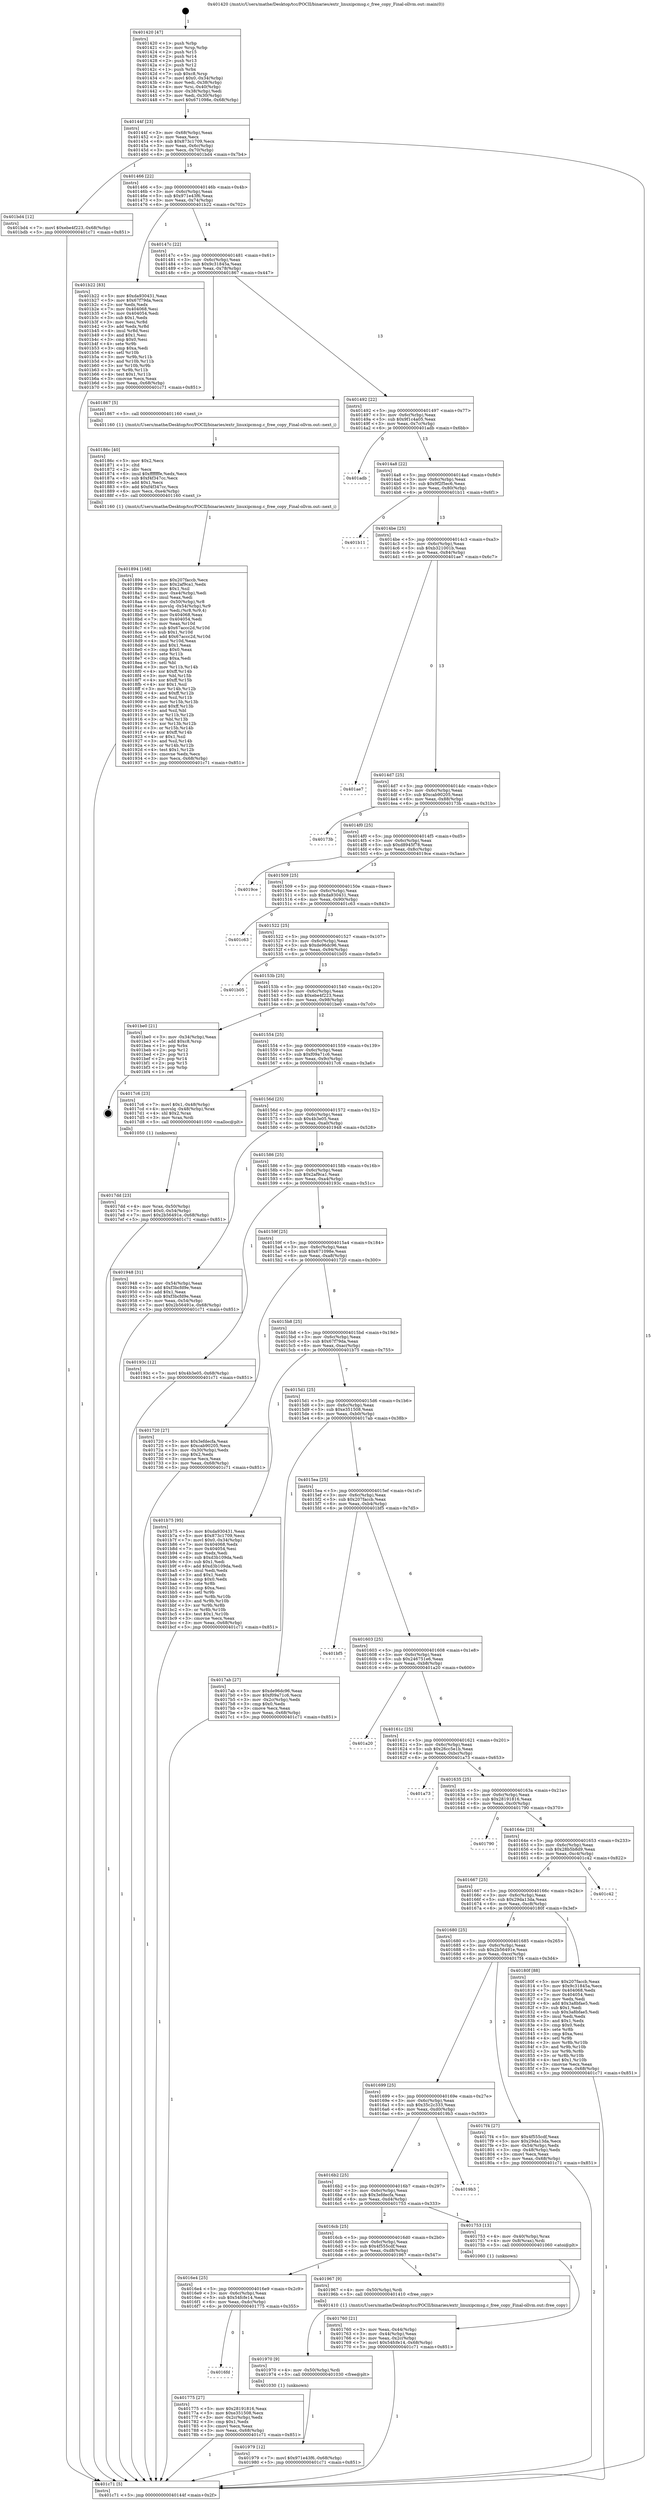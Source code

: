 digraph "0x401420" {
  label = "0x401420 (/mnt/c/Users/mathe/Desktop/tcc/POCII/binaries/extr_linuxipcmsg.c_free_copy_Final-ollvm.out::main(0))"
  labelloc = "t"
  node[shape=record]

  Entry [label="",width=0.3,height=0.3,shape=circle,fillcolor=black,style=filled]
  "0x40144f" [label="{
     0x40144f [23]\l
     | [instrs]\l
     &nbsp;&nbsp;0x40144f \<+3\>: mov -0x68(%rbp),%eax\l
     &nbsp;&nbsp;0x401452 \<+2\>: mov %eax,%ecx\l
     &nbsp;&nbsp;0x401454 \<+6\>: sub $0x873c1709,%ecx\l
     &nbsp;&nbsp;0x40145a \<+3\>: mov %eax,-0x6c(%rbp)\l
     &nbsp;&nbsp;0x40145d \<+3\>: mov %ecx,-0x70(%rbp)\l
     &nbsp;&nbsp;0x401460 \<+6\>: je 0000000000401bd4 \<main+0x7b4\>\l
  }"]
  "0x401bd4" [label="{
     0x401bd4 [12]\l
     | [instrs]\l
     &nbsp;&nbsp;0x401bd4 \<+7\>: movl $0xebe4f223,-0x68(%rbp)\l
     &nbsp;&nbsp;0x401bdb \<+5\>: jmp 0000000000401c71 \<main+0x851\>\l
  }"]
  "0x401466" [label="{
     0x401466 [22]\l
     | [instrs]\l
     &nbsp;&nbsp;0x401466 \<+5\>: jmp 000000000040146b \<main+0x4b\>\l
     &nbsp;&nbsp;0x40146b \<+3\>: mov -0x6c(%rbp),%eax\l
     &nbsp;&nbsp;0x40146e \<+5\>: sub $0x971e43f6,%eax\l
     &nbsp;&nbsp;0x401473 \<+3\>: mov %eax,-0x74(%rbp)\l
     &nbsp;&nbsp;0x401476 \<+6\>: je 0000000000401b22 \<main+0x702\>\l
  }"]
  Exit [label="",width=0.3,height=0.3,shape=circle,fillcolor=black,style=filled,peripheries=2]
  "0x401b22" [label="{
     0x401b22 [83]\l
     | [instrs]\l
     &nbsp;&nbsp;0x401b22 \<+5\>: mov $0xda930431,%eax\l
     &nbsp;&nbsp;0x401b27 \<+5\>: mov $0x67f79da,%ecx\l
     &nbsp;&nbsp;0x401b2c \<+2\>: xor %edx,%edx\l
     &nbsp;&nbsp;0x401b2e \<+7\>: mov 0x404068,%esi\l
     &nbsp;&nbsp;0x401b35 \<+7\>: mov 0x404054,%edi\l
     &nbsp;&nbsp;0x401b3c \<+3\>: sub $0x1,%edx\l
     &nbsp;&nbsp;0x401b3f \<+3\>: mov %esi,%r8d\l
     &nbsp;&nbsp;0x401b42 \<+3\>: add %edx,%r8d\l
     &nbsp;&nbsp;0x401b45 \<+4\>: imul %r8d,%esi\l
     &nbsp;&nbsp;0x401b49 \<+3\>: and $0x1,%esi\l
     &nbsp;&nbsp;0x401b4c \<+3\>: cmp $0x0,%esi\l
     &nbsp;&nbsp;0x401b4f \<+4\>: sete %r9b\l
     &nbsp;&nbsp;0x401b53 \<+3\>: cmp $0xa,%edi\l
     &nbsp;&nbsp;0x401b56 \<+4\>: setl %r10b\l
     &nbsp;&nbsp;0x401b5a \<+3\>: mov %r9b,%r11b\l
     &nbsp;&nbsp;0x401b5d \<+3\>: and %r10b,%r11b\l
     &nbsp;&nbsp;0x401b60 \<+3\>: xor %r10b,%r9b\l
     &nbsp;&nbsp;0x401b63 \<+3\>: or %r9b,%r11b\l
     &nbsp;&nbsp;0x401b66 \<+4\>: test $0x1,%r11b\l
     &nbsp;&nbsp;0x401b6a \<+3\>: cmovne %ecx,%eax\l
     &nbsp;&nbsp;0x401b6d \<+3\>: mov %eax,-0x68(%rbp)\l
     &nbsp;&nbsp;0x401b70 \<+5\>: jmp 0000000000401c71 \<main+0x851\>\l
  }"]
  "0x40147c" [label="{
     0x40147c [22]\l
     | [instrs]\l
     &nbsp;&nbsp;0x40147c \<+5\>: jmp 0000000000401481 \<main+0x61\>\l
     &nbsp;&nbsp;0x401481 \<+3\>: mov -0x6c(%rbp),%eax\l
     &nbsp;&nbsp;0x401484 \<+5\>: sub $0x9c31845a,%eax\l
     &nbsp;&nbsp;0x401489 \<+3\>: mov %eax,-0x78(%rbp)\l
     &nbsp;&nbsp;0x40148c \<+6\>: je 0000000000401867 \<main+0x447\>\l
  }"]
  "0x401979" [label="{
     0x401979 [12]\l
     | [instrs]\l
     &nbsp;&nbsp;0x401979 \<+7\>: movl $0x971e43f6,-0x68(%rbp)\l
     &nbsp;&nbsp;0x401980 \<+5\>: jmp 0000000000401c71 \<main+0x851\>\l
  }"]
  "0x401867" [label="{
     0x401867 [5]\l
     | [instrs]\l
     &nbsp;&nbsp;0x401867 \<+5\>: call 0000000000401160 \<next_i\>\l
     | [calls]\l
     &nbsp;&nbsp;0x401160 \{1\} (/mnt/c/Users/mathe/Desktop/tcc/POCII/binaries/extr_linuxipcmsg.c_free_copy_Final-ollvm.out::next_i)\l
  }"]
  "0x401492" [label="{
     0x401492 [22]\l
     | [instrs]\l
     &nbsp;&nbsp;0x401492 \<+5\>: jmp 0000000000401497 \<main+0x77\>\l
     &nbsp;&nbsp;0x401497 \<+3\>: mov -0x6c(%rbp),%eax\l
     &nbsp;&nbsp;0x40149a \<+5\>: sub $0x9f1c4a05,%eax\l
     &nbsp;&nbsp;0x40149f \<+3\>: mov %eax,-0x7c(%rbp)\l
     &nbsp;&nbsp;0x4014a2 \<+6\>: je 0000000000401adb \<main+0x6bb\>\l
  }"]
  "0x401970" [label="{
     0x401970 [9]\l
     | [instrs]\l
     &nbsp;&nbsp;0x401970 \<+4\>: mov -0x50(%rbp),%rdi\l
     &nbsp;&nbsp;0x401974 \<+5\>: call 0000000000401030 \<free@plt\>\l
     | [calls]\l
     &nbsp;&nbsp;0x401030 \{1\} (unknown)\l
  }"]
  "0x401adb" [label="{
     0x401adb\l
  }", style=dashed]
  "0x4014a8" [label="{
     0x4014a8 [22]\l
     | [instrs]\l
     &nbsp;&nbsp;0x4014a8 \<+5\>: jmp 00000000004014ad \<main+0x8d\>\l
     &nbsp;&nbsp;0x4014ad \<+3\>: mov -0x6c(%rbp),%eax\l
     &nbsp;&nbsp;0x4014b0 \<+5\>: sub $0x9f2f5ec6,%eax\l
     &nbsp;&nbsp;0x4014b5 \<+3\>: mov %eax,-0x80(%rbp)\l
     &nbsp;&nbsp;0x4014b8 \<+6\>: je 0000000000401b11 \<main+0x6f1\>\l
  }"]
  "0x401894" [label="{
     0x401894 [168]\l
     | [instrs]\l
     &nbsp;&nbsp;0x401894 \<+5\>: mov $0x207faccb,%ecx\l
     &nbsp;&nbsp;0x401899 \<+5\>: mov $0x2af9ca1,%edx\l
     &nbsp;&nbsp;0x40189e \<+3\>: mov $0x1,%sil\l
     &nbsp;&nbsp;0x4018a1 \<+6\>: mov -0xe4(%rbp),%edi\l
     &nbsp;&nbsp;0x4018a7 \<+3\>: imul %eax,%edi\l
     &nbsp;&nbsp;0x4018aa \<+4\>: mov -0x50(%rbp),%r8\l
     &nbsp;&nbsp;0x4018ae \<+4\>: movslq -0x54(%rbp),%r9\l
     &nbsp;&nbsp;0x4018b2 \<+4\>: mov %edi,(%r8,%r9,4)\l
     &nbsp;&nbsp;0x4018b6 \<+7\>: mov 0x404068,%eax\l
     &nbsp;&nbsp;0x4018bd \<+7\>: mov 0x404054,%edi\l
     &nbsp;&nbsp;0x4018c4 \<+3\>: mov %eax,%r10d\l
     &nbsp;&nbsp;0x4018c7 \<+7\>: sub $0x67accc2d,%r10d\l
     &nbsp;&nbsp;0x4018ce \<+4\>: sub $0x1,%r10d\l
     &nbsp;&nbsp;0x4018d2 \<+7\>: add $0x67accc2d,%r10d\l
     &nbsp;&nbsp;0x4018d9 \<+4\>: imul %r10d,%eax\l
     &nbsp;&nbsp;0x4018dd \<+3\>: and $0x1,%eax\l
     &nbsp;&nbsp;0x4018e0 \<+3\>: cmp $0x0,%eax\l
     &nbsp;&nbsp;0x4018e3 \<+4\>: sete %r11b\l
     &nbsp;&nbsp;0x4018e7 \<+3\>: cmp $0xa,%edi\l
     &nbsp;&nbsp;0x4018ea \<+3\>: setl %bl\l
     &nbsp;&nbsp;0x4018ed \<+3\>: mov %r11b,%r14b\l
     &nbsp;&nbsp;0x4018f0 \<+4\>: xor $0xff,%r14b\l
     &nbsp;&nbsp;0x4018f4 \<+3\>: mov %bl,%r15b\l
     &nbsp;&nbsp;0x4018f7 \<+4\>: xor $0xff,%r15b\l
     &nbsp;&nbsp;0x4018fb \<+4\>: xor $0x1,%sil\l
     &nbsp;&nbsp;0x4018ff \<+3\>: mov %r14b,%r12b\l
     &nbsp;&nbsp;0x401902 \<+4\>: and $0xff,%r12b\l
     &nbsp;&nbsp;0x401906 \<+3\>: and %sil,%r11b\l
     &nbsp;&nbsp;0x401909 \<+3\>: mov %r15b,%r13b\l
     &nbsp;&nbsp;0x40190c \<+4\>: and $0xff,%r13b\l
     &nbsp;&nbsp;0x401910 \<+3\>: and %sil,%bl\l
     &nbsp;&nbsp;0x401913 \<+3\>: or %r11b,%r12b\l
     &nbsp;&nbsp;0x401916 \<+3\>: or %bl,%r13b\l
     &nbsp;&nbsp;0x401919 \<+3\>: xor %r13b,%r12b\l
     &nbsp;&nbsp;0x40191c \<+3\>: or %r15b,%r14b\l
     &nbsp;&nbsp;0x40191f \<+4\>: xor $0xff,%r14b\l
     &nbsp;&nbsp;0x401923 \<+4\>: or $0x1,%sil\l
     &nbsp;&nbsp;0x401927 \<+3\>: and %sil,%r14b\l
     &nbsp;&nbsp;0x40192a \<+3\>: or %r14b,%r12b\l
     &nbsp;&nbsp;0x40192d \<+4\>: test $0x1,%r12b\l
     &nbsp;&nbsp;0x401931 \<+3\>: cmovne %edx,%ecx\l
     &nbsp;&nbsp;0x401934 \<+3\>: mov %ecx,-0x68(%rbp)\l
     &nbsp;&nbsp;0x401937 \<+5\>: jmp 0000000000401c71 \<main+0x851\>\l
  }"]
  "0x401b11" [label="{
     0x401b11\l
  }", style=dashed]
  "0x4014be" [label="{
     0x4014be [25]\l
     | [instrs]\l
     &nbsp;&nbsp;0x4014be \<+5\>: jmp 00000000004014c3 \<main+0xa3\>\l
     &nbsp;&nbsp;0x4014c3 \<+3\>: mov -0x6c(%rbp),%eax\l
     &nbsp;&nbsp;0x4014c6 \<+5\>: sub $0xb321001b,%eax\l
     &nbsp;&nbsp;0x4014cb \<+6\>: mov %eax,-0x84(%rbp)\l
     &nbsp;&nbsp;0x4014d1 \<+6\>: je 0000000000401ae7 \<main+0x6c7\>\l
  }"]
  "0x40186c" [label="{
     0x40186c [40]\l
     | [instrs]\l
     &nbsp;&nbsp;0x40186c \<+5\>: mov $0x2,%ecx\l
     &nbsp;&nbsp;0x401871 \<+1\>: cltd\l
     &nbsp;&nbsp;0x401872 \<+2\>: idiv %ecx\l
     &nbsp;&nbsp;0x401874 \<+6\>: imul $0xfffffffe,%edx,%ecx\l
     &nbsp;&nbsp;0x40187a \<+6\>: sub $0xf4f347cc,%ecx\l
     &nbsp;&nbsp;0x401880 \<+3\>: add $0x1,%ecx\l
     &nbsp;&nbsp;0x401883 \<+6\>: add $0xf4f347cc,%ecx\l
     &nbsp;&nbsp;0x401889 \<+6\>: mov %ecx,-0xe4(%rbp)\l
     &nbsp;&nbsp;0x40188f \<+5\>: call 0000000000401160 \<next_i\>\l
     | [calls]\l
     &nbsp;&nbsp;0x401160 \{1\} (/mnt/c/Users/mathe/Desktop/tcc/POCII/binaries/extr_linuxipcmsg.c_free_copy_Final-ollvm.out::next_i)\l
  }"]
  "0x401ae7" [label="{
     0x401ae7\l
  }", style=dashed]
  "0x4014d7" [label="{
     0x4014d7 [25]\l
     | [instrs]\l
     &nbsp;&nbsp;0x4014d7 \<+5\>: jmp 00000000004014dc \<main+0xbc\>\l
     &nbsp;&nbsp;0x4014dc \<+3\>: mov -0x6c(%rbp),%eax\l
     &nbsp;&nbsp;0x4014df \<+5\>: sub $0xcab90205,%eax\l
     &nbsp;&nbsp;0x4014e4 \<+6\>: mov %eax,-0x88(%rbp)\l
     &nbsp;&nbsp;0x4014ea \<+6\>: je 000000000040173b \<main+0x31b\>\l
  }"]
  "0x4017dd" [label="{
     0x4017dd [23]\l
     | [instrs]\l
     &nbsp;&nbsp;0x4017dd \<+4\>: mov %rax,-0x50(%rbp)\l
     &nbsp;&nbsp;0x4017e1 \<+7\>: movl $0x0,-0x54(%rbp)\l
     &nbsp;&nbsp;0x4017e8 \<+7\>: movl $0x2b56491e,-0x68(%rbp)\l
     &nbsp;&nbsp;0x4017ef \<+5\>: jmp 0000000000401c71 \<main+0x851\>\l
  }"]
  "0x40173b" [label="{
     0x40173b\l
  }", style=dashed]
  "0x4014f0" [label="{
     0x4014f0 [25]\l
     | [instrs]\l
     &nbsp;&nbsp;0x4014f0 \<+5\>: jmp 00000000004014f5 \<main+0xd5\>\l
     &nbsp;&nbsp;0x4014f5 \<+3\>: mov -0x6c(%rbp),%eax\l
     &nbsp;&nbsp;0x4014f8 \<+5\>: sub $0xd8945f78,%eax\l
     &nbsp;&nbsp;0x4014fd \<+6\>: mov %eax,-0x8c(%rbp)\l
     &nbsp;&nbsp;0x401503 \<+6\>: je 00000000004019ce \<main+0x5ae\>\l
  }"]
  "0x4016fd" [label="{
     0x4016fd\l
  }", style=dashed]
  "0x4019ce" [label="{
     0x4019ce\l
  }", style=dashed]
  "0x401509" [label="{
     0x401509 [25]\l
     | [instrs]\l
     &nbsp;&nbsp;0x401509 \<+5\>: jmp 000000000040150e \<main+0xee\>\l
     &nbsp;&nbsp;0x40150e \<+3\>: mov -0x6c(%rbp),%eax\l
     &nbsp;&nbsp;0x401511 \<+5\>: sub $0xda930431,%eax\l
     &nbsp;&nbsp;0x401516 \<+6\>: mov %eax,-0x90(%rbp)\l
     &nbsp;&nbsp;0x40151c \<+6\>: je 0000000000401c63 \<main+0x843\>\l
  }"]
  "0x401775" [label="{
     0x401775 [27]\l
     | [instrs]\l
     &nbsp;&nbsp;0x401775 \<+5\>: mov $0x28191816,%eax\l
     &nbsp;&nbsp;0x40177a \<+5\>: mov $0xe351508,%ecx\l
     &nbsp;&nbsp;0x40177f \<+3\>: mov -0x2c(%rbp),%edx\l
     &nbsp;&nbsp;0x401782 \<+3\>: cmp $0x1,%edx\l
     &nbsp;&nbsp;0x401785 \<+3\>: cmovl %ecx,%eax\l
     &nbsp;&nbsp;0x401788 \<+3\>: mov %eax,-0x68(%rbp)\l
     &nbsp;&nbsp;0x40178b \<+5\>: jmp 0000000000401c71 \<main+0x851\>\l
  }"]
  "0x401c63" [label="{
     0x401c63\l
  }", style=dashed]
  "0x401522" [label="{
     0x401522 [25]\l
     | [instrs]\l
     &nbsp;&nbsp;0x401522 \<+5\>: jmp 0000000000401527 \<main+0x107\>\l
     &nbsp;&nbsp;0x401527 \<+3\>: mov -0x6c(%rbp),%eax\l
     &nbsp;&nbsp;0x40152a \<+5\>: sub $0xde96dc96,%eax\l
     &nbsp;&nbsp;0x40152f \<+6\>: mov %eax,-0x94(%rbp)\l
     &nbsp;&nbsp;0x401535 \<+6\>: je 0000000000401b05 \<main+0x6e5\>\l
  }"]
  "0x4016e4" [label="{
     0x4016e4 [25]\l
     | [instrs]\l
     &nbsp;&nbsp;0x4016e4 \<+5\>: jmp 00000000004016e9 \<main+0x2c9\>\l
     &nbsp;&nbsp;0x4016e9 \<+3\>: mov -0x6c(%rbp),%eax\l
     &nbsp;&nbsp;0x4016ec \<+5\>: sub $0x54fcfe14,%eax\l
     &nbsp;&nbsp;0x4016f1 \<+6\>: mov %eax,-0xdc(%rbp)\l
     &nbsp;&nbsp;0x4016f7 \<+6\>: je 0000000000401775 \<main+0x355\>\l
  }"]
  "0x401b05" [label="{
     0x401b05\l
  }", style=dashed]
  "0x40153b" [label="{
     0x40153b [25]\l
     | [instrs]\l
     &nbsp;&nbsp;0x40153b \<+5\>: jmp 0000000000401540 \<main+0x120\>\l
     &nbsp;&nbsp;0x401540 \<+3\>: mov -0x6c(%rbp),%eax\l
     &nbsp;&nbsp;0x401543 \<+5\>: sub $0xebe4f223,%eax\l
     &nbsp;&nbsp;0x401548 \<+6\>: mov %eax,-0x98(%rbp)\l
     &nbsp;&nbsp;0x40154e \<+6\>: je 0000000000401be0 \<main+0x7c0\>\l
  }"]
  "0x401967" [label="{
     0x401967 [9]\l
     | [instrs]\l
     &nbsp;&nbsp;0x401967 \<+4\>: mov -0x50(%rbp),%rdi\l
     &nbsp;&nbsp;0x40196b \<+5\>: call 0000000000401410 \<free_copy\>\l
     | [calls]\l
     &nbsp;&nbsp;0x401410 \{1\} (/mnt/c/Users/mathe/Desktop/tcc/POCII/binaries/extr_linuxipcmsg.c_free_copy_Final-ollvm.out::free_copy)\l
  }"]
  "0x401be0" [label="{
     0x401be0 [21]\l
     | [instrs]\l
     &nbsp;&nbsp;0x401be0 \<+3\>: mov -0x34(%rbp),%eax\l
     &nbsp;&nbsp;0x401be3 \<+7\>: add $0xc8,%rsp\l
     &nbsp;&nbsp;0x401bea \<+1\>: pop %rbx\l
     &nbsp;&nbsp;0x401beb \<+2\>: pop %r12\l
     &nbsp;&nbsp;0x401bed \<+2\>: pop %r13\l
     &nbsp;&nbsp;0x401bef \<+2\>: pop %r14\l
     &nbsp;&nbsp;0x401bf1 \<+2\>: pop %r15\l
     &nbsp;&nbsp;0x401bf3 \<+1\>: pop %rbp\l
     &nbsp;&nbsp;0x401bf4 \<+1\>: ret\l
  }"]
  "0x401554" [label="{
     0x401554 [25]\l
     | [instrs]\l
     &nbsp;&nbsp;0x401554 \<+5\>: jmp 0000000000401559 \<main+0x139\>\l
     &nbsp;&nbsp;0x401559 \<+3\>: mov -0x6c(%rbp),%eax\l
     &nbsp;&nbsp;0x40155c \<+5\>: sub $0xf09a71c6,%eax\l
     &nbsp;&nbsp;0x401561 \<+6\>: mov %eax,-0x9c(%rbp)\l
     &nbsp;&nbsp;0x401567 \<+6\>: je 00000000004017c6 \<main+0x3a6\>\l
  }"]
  "0x401760" [label="{
     0x401760 [21]\l
     | [instrs]\l
     &nbsp;&nbsp;0x401760 \<+3\>: mov %eax,-0x44(%rbp)\l
     &nbsp;&nbsp;0x401763 \<+3\>: mov -0x44(%rbp),%eax\l
     &nbsp;&nbsp;0x401766 \<+3\>: mov %eax,-0x2c(%rbp)\l
     &nbsp;&nbsp;0x401769 \<+7\>: movl $0x54fcfe14,-0x68(%rbp)\l
     &nbsp;&nbsp;0x401770 \<+5\>: jmp 0000000000401c71 \<main+0x851\>\l
  }"]
  "0x4017c6" [label="{
     0x4017c6 [23]\l
     | [instrs]\l
     &nbsp;&nbsp;0x4017c6 \<+7\>: movl $0x1,-0x48(%rbp)\l
     &nbsp;&nbsp;0x4017cd \<+4\>: movslq -0x48(%rbp),%rax\l
     &nbsp;&nbsp;0x4017d1 \<+4\>: shl $0x2,%rax\l
     &nbsp;&nbsp;0x4017d5 \<+3\>: mov %rax,%rdi\l
     &nbsp;&nbsp;0x4017d8 \<+5\>: call 0000000000401050 \<malloc@plt\>\l
     | [calls]\l
     &nbsp;&nbsp;0x401050 \{1\} (unknown)\l
  }"]
  "0x40156d" [label="{
     0x40156d [25]\l
     | [instrs]\l
     &nbsp;&nbsp;0x40156d \<+5\>: jmp 0000000000401572 \<main+0x152\>\l
     &nbsp;&nbsp;0x401572 \<+3\>: mov -0x6c(%rbp),%eax\l
     &nbsp;&nbsp;0x401575 \<+5\>: sub $0x4b3e05,%eax\l
     &nbsp;&nbsp;0x40157a \<+6\>: mov %eax,-0xa0(%rbp)\l
     &nbsp;&nbsp;0x401580 \<+6\>: je 0000000000401948 \<main+0x528\>\l
  }"]
  "0x4016cb" [label="{
     0x4016cb [25]\l
     | [instrs]\l
     &nbsp;&nbsp;0x4016cb \<+5\>: jmp 00000000004016d0 \<main+0x2b0\>\l
     &nbsp;&nbsp;0x4016d0 \<+3\>: mov -0x6c(%rbp),%eax\l
     &nbsp;&nbsp;0x4016d3 \<+5\>: sub $0x4f555cdf,%eax\l
     &nbsp;&nbsp;0x4016d8 \<+6\>: mov %eax,-0xd8(%rbp)\l
     &nbsp;&nbsp;0x4016de \<+6\>: je 0000000000401967 \<main+0x547\>\l
  }"]
  "0x401948" [label="{
     0x401948 [31]\l
     | [instrs]\l
     &nbsp;&nbsp;0x401948 \<+3\>: mov -0x54(%rbp),%eax\l
     &nbsp;&nbsp;0x40194b \<+5\>: add $0xf3bcfd9e,%eax\l
     &nbsp;&nbsp;0x401950 \<+3\>: add $0x1,%eax\l
     &nbsp;&nbsp;0x401953 \<+5\>: sub $0xf3bcfd9e,%eax\l
     &nbsp;&nbsp;0x401958 \<+3\>: mov %eax,-0x54(%rbp)\l
     &nbsp;&nbsp;0x40195b \<+7\>: movl $0x2b56491e,-0x68(%rbp)\l
     &nbsp;&nbsp;0x401962 \<+5\>: jmp 0000000000401c71 \<main+0x851\>\l
  }"]
  "0x401586" [label="{
     0x401586 [25]\l
     | [instrs]\l
     &nbsp;&nbsp;0x401586 \<+5\>: jmp 000000000040158b \<main+0x16b\>\l
     &nbsp;&nbsp;0x40158b \<+3\>: mov -0x6c(%rbp),%eax\l
     &nbsp;&nbsp;0x40158e \<+5\>: sub $0x2af9ca1,%eax\l
     &nbsp;&nbsp;0x401593 \<+6\>: mov %eax,-0xa4(%rbp)\l
     &nbsp;&nbsp;0x401599 \<+6\>: je 000000000040193c \<main+0x51c\>\l
  }"]
  "0x401753" [label="{
     0x401753 [13]\l
     | [instrs]\l
     &nbsp;&nbsp;0x401753 \<+4\>: mov -0x40(%rbp),%rax\l
     &nbsp;&nbsp;0x401757 \<+4\>: mov 0x8(%rax),%rdi\l
     &nbsp;&nbsp;0x40175b \<+5\>: call 0000000000401060 \<atoi@plt\>\l
     | [calls]\l
     &nbsp;&nbsp;0x401060 \{1\} (unknown)\l
  }"]
  "0x40193c" [label="{
     0x40193c [12]\l
     | [instrs]\l
     &nbsp;&nbsp;0x40193c \<+7\>: movl $0x4b3e05,-0x68(%rbp)\l
     &nbsp;&nbsp;0x401943 \<+5\>: jmp 0000000000401c71 \<main+0x851\>\l
  }"]
  "0x40159f" [label="{
     0x40159f [25]\l
     | [instrs]\l
     &nbsp;&nbsp;0x40159f \<+5\>: jmp 00000000004015a4 \<main+0x184\>\l
     &nbsp;&nbsp;0x4015a4 \<+3\>: mov -0x6c(%rbp),%eax\l
     &nbsp;&nbsp;0x4015a7 \<+5\>: sub $0x671098e,%eax\l
     &nbsp;&nbsp;0x4015ac \<+6\>: mov %eax,-0xa8(%rbp)\l
     &nbsp;&nbsp;0x4015b2 \<+6\>: je 0000000000401720 \<main+0x300\>\l
  }"]
  "0x4016b2" [label="{
     0x4016b2 [25]\l
     | [instrs]\l
     &nbsp;&nbsp;0x4016b2 \<+5\>: jmp 00000000004016b7 \<main+0x297\>\l
     &nbsp;&nbsp;0x4016b7 \<+3\>: mov -0x6c(%rbp),%eax\l
     &nbsp;&nbsp;0x4016ba \<+5\>: sub $0x3efdecfa,%eax\l
     &nbsp;&nbsp;0x4016bf \<+6\>: mov %eax,-0xd4(%rbp)\l
     &nbsp;&nbsp;0x4016c5 \<+6\>: je 0000000000401753 \<main+0x333\>\l
  }"]
  "0x401720" [label="{
     0x401720 [27]\l
     | [instrs]\l
     &nbsp;&nbsp;0x401720 \<+5\>: mov $0x3efdecfa,%eax\l
     &nbsp;&nbsp;0x401725 \<+5\>: mov $0xcab90205,%ecx\l
     &nbsp;&nbsp;0x40172a \<+3\>: mov -0x30(%rbp),%edx\l
     &nbsp;&nbsp;0x40172d \<+3\>: cmp $0x2,%edx\l
     &nbsp;&nbsp;0x401730 \<+3\>: cmovne %ecx,%eax\l
     &nbsp;&nbsp;0x401733 \<+3\>: mov %eax,-0x68(%rbp)\l
     &nbsp;&nbsp;0x401736 \<+5\>: jmp 0000000000401c71 \<main+0x851\>\l
  }"]
  "0x4015b8" [label="{
     0x4015b8 [25]\l
     | [instrs]\l
     &nbsp;&nbsp;0x4015b8 \<+5\>: jmp 00000000004015bd \<main+0x19d\>\l
     &nbsp;&nbsp;0x4015bd \<+3\>: mov -0x6c(%rbp),%eax\l
     &nbsp;&nbsp;0x4015c0 \<+5\>: sub $0x67f79da,%eax\l
     &nbsp;&nbsp;0x4015c5 \<+6\>: mov %eax,-0xac(%rbp)\l
     &nbsp;&nbsp;0x4015cb \<+6\>: je 0000000000401b75 \<main+0x755\>\l
  }"]
  "0x401c71" [label="{
     0x401c71 [5]\l
     | [instrs]\l
     &nbsp;&nbsp;0x401c71 \<+5\>: jmp 000000000040144f \<main+0x2f\>\l
  }"]
  "0x401420" [label="{
     0x401420 [47]\l
     | [instrs]\l
     &nbsp;&nbsp;0x401420 \<+1\>: push %rbp\l
     &nbsp;&nbsp;0x401421 \<+3\>: mov %rsp,%rbp\l
     &nbsp;&nbsp;0x401424 \<+2\>: push %r15\l
     &nbsp;&nbsp;0x401426 \<+2\>: push %r14\l
     &nbsp;&nbsp;0x401428 \<+2\>: push %r13\l
     &nbsp;&nbsp;0x40142a \<+2\>: push %r12\l
     &nbsp;&nbsp;0x40142c \<+1\>: push %rbx\l
     &nbsp;&nbsp;0x40142d \<+7\>: sub $0xc8,%rsp\l
     &nbsp;&nbsp;0x401434 \<+7\>: movl $0x0,-0x34(%rbp)\l
     &nbsp;&nbsp;0x40143b \<+3\>: mov %edi,-0x38(%rbp)\l
     &nbsp;&nbsp;0x40143e \<+4\>: mov %rsi,-0x40(%rbp)\l
     &nbsp;&nbsp;0x401442 \<+3\>: mov -0x38(%rbp),%edi\l
     &nbsp;&nbsp;0x401445 \<+3\>: mov %edi,-0x30(%rbp)\l
     &nbsp;&nbsp;0x401448 \<+7\>: movl $0x671098e,-0x68(%rbp)\l
  }"]
  "0x4019b3" [label="{
     0x4019b3\l
  }", style=dashed]
  "0x401b75" [label="{
     0x401b75 [95]\l
     | [instrs]\l
     &nbsp;&nbsp;0x401b75 \<+5\>: mov $0xda930431,%eax\l
     &nbsp;&nbsp;0x401b7a \<+5\>: mov $0x873c1709,%ecx\l
     &nbsp;&nbsp;0x401b7f \<+7\>: movl $0x0,-0x34(%rbp)\l
     &nbsp;&nbsp;0x401b86 \<+7\>: mov 0x404068,%edx\l
     &nbsp;&nbsp;0x401b8d \<+7\>: mov 0x404054,%esi\l
     &nbsp;&nbsp;0x401b94 \<+2\>: mov %edx,%edi\l
     &nbsp;&nbsp;0x401b96 \<+6\>: sub $0xd3b109da,%edi\l
     &nbsp;&nbsp;0x401b9c \<+3\>: sub $0x1,%edi\l
     &nbsp;&nbsp;0x401b9f \<+6\>: add $0xd3b109da,%edi\l
     &nbsp;&nbsp;0x401ba5 \<+3\>: imul %edi,%edx\l
     &nbsp;&nbsp;0x401ba8 \<+3\>: and $0x1,%edx\l
     &nbsp;&nbsp;0x401bab \<+3\>: cmp $0x0,%edx\l
     &nbsp;&nbsp;0x401bae \<+4\>: sete %r8b\l
     &nbsp;&nbsp;0x401bb2 \<+3\>: cmp $0xa,%esi\l
     &nbsp;&nbsp;0x401bb5 \<+4\>: setl %r9b\l
     &nbsp;&nbsp;0x401bb9 \<+3\>: mov %r8b,%r10b\l
     &nbsp;&nbsp;0x401bbc \<+3\>: and %r9b,%r10b\l
     &nbsp;&nbsp;0x401bbf \<+3\>: xor %r9b,%r8b\l
     &nbsp;&nbsp;0x401bc2 \<+3\>: or %r8b,%r10b\l
     &nbsp;&nbsp;0x401bc5 \<+4\>: test $0x1,%r10b\l
     &nbsp;&nbsp;0x401bc9 \<+3\>: cmovne %ecx,%eax\l
     &nbsp;&nbsp;0x401bcc \<+3\>: mov %eax,-0x68(%rbp)\l
     &nbsp;&nbsp;0x401bcf \<+5\>: jmp 0000000000401c71 \<main+0x851\>\l
  }"]
  "0x4015d1" [label="{
     0x4015d1 [25]\l
     | [instrs]\l
     &nbsp;&nbsp;0x4015d1 \<+5\>: jmp 00000000004015d6 \<main+0x1b6\>\l
     &nbsp;&nbsp;0x4015d6 \<+3\>: mov -0x6c(%rbp),%eax\l
     &nbsp;&nbsp;0x4015d9 \<+5\>: sub $0xe351508,%eax\l
     &nbsp;&nbsp;0x4015de \<+6\>: mov %eax,-0xb0(%rbp)\l
     &nbsp;&nbsp;0x4015e4 \<+6\>: je 00000000004017ab \<main+0x38b\>\l
  }"]
  "0x401699" [label="{
     0x401699 [25]\l
     | [instrs]\l
     &nbsp;&nbsp;0x401699 \<+5\>: jmp 000000000040169e \<main+0x27e\>\l
     &nbsp;&nbsp;0x40169e \<+3\>: mov -0x6c(%rbp),%eax\l
     &nbsp;&nbsp;0x4016a1 \<+5\>: sub $0x35c2c333,%eax\l
     &nbsp;&nbsp;0x4016a6 \<+6\>: mov %eax,-0xd0(%rbp)\l
     &nbsp;&nbsp;0x4016ac \<+6\>: je 00000000004019b3 \<main+0x593\>\l
  }"]
  "0x4017ab" [label="{
     0x4017ab [27]\l
     | [instrs]\l
     &nbsp;&nbsp;0x4017ab \<+5\>: mov $0xde96dc96,%eax\l
     &nbsp;&nbsp;0x4017b0 \<+5\>: mov $0xf09a71c6,%ecx\l
     &nbsp;&nbsp;0x4017b5 \<+3\>: mov -0x2c(%rbp),%edx\l
     &nbsp;&nbsp;0x4017b8 \<+3\>: cmp $0x0,%edx\l
     &nbsp;&nbsp;0x4017bb \<+3\>: cmove %ecx,%eax\l
     &nbsp;&nbsp;0x4017be \<+3\>: mov %eax,-0x68(%rbp)\l
     &nbsp;&nbsp;0x4017c1 \<+5\>: jmp 0000000000401c71 \<main+0x851\>\l
  }"]
  "0x4015ea" [label="{
     0x4015ea [25]\l
     | [instrs]\l
     &nbsp;&nbsp;0x4015ea \<+5\>: jmp 00000000004015ef \<main+0x1cf\>\l
     &nbsp;&nbsp;0x4015ef \<+3\>: mov -0x6c(%rbp),%eax\l
     &nbsp;&nbsp;0x4015f2 \<+5\>: sub $0x207faccb,%eax\l
     &nbsp;&nbsp;0x4015f7 \<+6\>: mov %eax,-0xb4(%rbp)\l
     &nbsp;&nbsp;0x4015fd \<+6\>: je 0000000000401bf5 \<main+0x7d5\>\l
  }"]
  "0x4017f4" [label="{
     0x4017f4 [27]\l
     | [instrs]\l
     &nbsp;&nbsp;0x4017f4 \<+5\>: mov $0x4f555cdf,%eax\l
     &nbsp;&nbsp;0x4017f9 \<+5\>: mov $0x29da13da,%ecx\l
     &nbsp;&nbsp;0x4017fe \<+3\>: mov -0x54(%rbp),%edx\l
     &nbsp;&nbsp;0x401801 \<+3\>: cmp -0x48(%rbp),%edx\l
     &nbsp;&nbsp;0x401804 \<+3\>: cmovl %ecx,%eax\l
     &nbsp;&nbsp;0x401807 \<+3\>: mov %eax,-0x68(%rbp)\l
     &nbsp;&nbsp;0x40180a \<+5\>: jmp 0000000000401c71 \<main+0x851\>\l
  }"]
  "0x401bf5" [label="{
     0x401bf5\l
  }", style=dashed]
  "0x401603" [label="{
     0x401603 [25]\l
     | [instrs]\l
     &nbsp;&nbsp;0x401603 \<+5\>: jmp 0000000000401608 \<main+0x1e8\>\l
     &nbsp;&nbsp;0x401608 \<+3\>: mov -0x6c(%rbp),%eax\l
     &nbsp;&nbsp;0x40160b \<+5\>: sub $0x246751e6,%eax\l
     &nbsp;&nbsp;0x401610 \<+6\>: mov %eax,-0xb8(%rbp)\l
     &nbsp;&nbsp;0x401616 \<+6\>: je 0000000000401a20 \<main+0x600\>\l
  }"]
  "0x401680" [label="{
     0x401680 [25]\l
     | [instrs]\l
     &nbsp;&nbsp;0x401680 \<+5\>: jmp 0000000000401685 \<main+0x265\>\l
     &nbsp;&nbsp;0x401685 \<+3\>: mov -0x6c(%rbp),%eax\l
     &nbsp;&nbsp;0x401688 \<+5\>: sub $0x2b56491e,%eax\l
     &nbsp;&nbsp;0x40168d \<+6\>: mov %eax,-0xcc(%rbp)\l
     &nbsp;&nbsp;0x401693 \<+6\>: je 00000000004017f4 \<main+0x3d4\>\l
  }"]
  "0x401a20" [label="{
     0x401a20\l
  }", style=dashed]
  "0x40161c" [label="{
     0x40161c [25]\l
     | [instrs]\l
     &nbsp;&nbsp;0x40161c \<+5\>: jmp 0000000000401621 \<main+0x201\>\l
     &nbsp;&nbsp;0x401621 \<+3\>: mov -0x6c(%rbp),%eax\l
     &nbsp;&nbsp;0x401624 \<+5\>: sub $0x26cc5e1b,%eax\l
     &nbsp;&nbsp;0x401629 \<+6\>: mov %eax,-0xbc(%rbp)\l
     &nbsp;&nbsp;0x40162f \<+6\>: je 0000000000401a73 \<main+0x653\>\l
  }"]
  "0x40180f" [label="{
     0x40180f [88]\l
     | [instrs]\l
     &nbsp;&nbsp;0x40180f \<+5\>: mov $0x207faccb,%eax\l
     &nbsp;&nbsp;0x401814 \<+5\>: mov $0x9c31845a,%ecx\l
     &nbsp;&nbsp;0x401819 \<+7\>: mov 0x404068,%edx\l
     &nbsp;&nbsp;0x401820 \<+7\>: mov 0x404054,%esi\l
     &nbsp;&nbsp;0x401827 \<+2\>: mov %edx,%edi\l
     &nbsp;&nbsp;0x401829 \<+6\>: add $0x3a8bfae5,%edi\l
     &nbsp;&nbsp;0x40182f \<+3\>: sub $0x1,%edi\l
     &nbsp;&nbsp;0x401832 \<+6\>: sub $0x3a8bfae5,%edi\l
     &nbsp;&nbsp;0x401838 \<+3\>: imul %edi,%edx\l
     &nbsp;&nbsp;0x40183b \<+3\>: and $0x1,%edx\l
     &nbsp;&nbsp;0x40183e \<+3\>: cmp $0x0,%edx\l
     &nbsp;&nbsp;0x401841 \<+4\>: sete %r8b\l
     &nbsp;&nbsp;0x401845 \<+3\>: cmp $0xa,%esi\l
     &nbsp;&nbsp;0x401848 \<+4\>: setl %r9b\l
     &nbsp;&nbsp;0x40184c \<+3\>: mov %r8b,%r10b\l
     &nbsp;&nbsp;0x40184f \<+3\>: and %r9b,%r10b\l
     &nbsp;&nbsp;0x401852 \<+3\>: xor %r9b,%r8b\l
     &nbsp;&nbsp;0x401855 \<+3\>: or %r8b,%r10b\l
     &nbsp;&nbsp;0x401858 \<+4\>: test $0x1,%r10b\l
     &nbsp;&nbsp;0x40185c \<+3\>: cmovne %ecx,%eax\l
     &nbsp;&nbsp;0x40185f \<+3\>: mov %eax,-0x68(%rbp)\l
     &nbsp;&nbsp;0x401862 \<+5\>: jmp 0000000000401c71 \<main+0x851\>\l
  }"]
  "0x401a73" [label="{
     0x401a73\l
  }", style=dashed]
  "0x401635" [label="{
     0x401635 [25]\l
     | [instrs]\l
     &nbsp;&nbsp;0x401635 \<+5\>: jmp 000000000040163a \<main+0x21a\>\l
     &nbsp;&nbsp;0x40163a \<+3\>: mov -0x6c(%rbp),%eax\l
     &nbsp;&nbsp;0x40163d \<+5\>: sub $0x28191816,%eax\l
     &nbsp;&nbsp;0x401642 \<+6\>: mov %eax,-0xc0(%rbp)\l
     &nbsp;&nbsp;0x401648 \<+6\>: je 0000000000401790 \<main+0x370\>\l
  }"]
  "0x401667" [label="{
     0x401667 [25]\l
     | [instrs]\l
     &nbsp;&nbsp;0x401667 \<+5\>: jmp 000000000040166c \<main+0x24c\>\l
     &nbsp;&nbsp;0x40166c \<+3\>: mov -0x6c(%rbp),%eax\l
     &nbsp;&nbsp;0x40166f \<+5\>: sub $0x29da13da,%eax\l
     &nbsp;&nbsp;0x401674 \<+6\>: mov %eax,-0xc8(%rbp)\l
     &nbsp;&nbsp;0x40167a \<+6\>: je 000000000040180f \<main+0x3ef\>\l
  }"]
  "0x401790" [label="{
     0x401790\l
  }", style=dashed]
  "0x40164e" [label="{
     0x40164e [25]\l
     | [instrs]\l
     &nbsp;&nbsp;0x40164e \<+5\>: jmp 0000000000401653 \<main+0x233\>\l
     &nbsp;&nbsp;0x401653 \<+3\>: mov -0x6c(%rbp),%eax\l
     &nbsp;&nbsp;0x401656 \<+5\>: sub $0x28b5b8d9,%eax\l
     &nbsp;&nbsp;0x40165b \<+6\>: mov %eax,-0xc4(%rbp)\l
     &nbsp;&nbsp;0x401661 \<+6\>: je 0000000000401c42 \<main+0x822\>\l
  }"]
  "0x401c42" [label="{
     0x401c42\l
  }", style=dashed]
  Entry -> "0x401420" [label=" 1"]
  "0x40144f" -> "0x401bd4" [label=" 1"]
  "0x40144f" -> "0x401466" [label=" 15"]
  "0x401be0" -> Exit [label=" 1"]
  "0x401466" -> "0x401b22" [label=" 1"]
  "0x401466" -> "0x40147c" [label=" 14"]
  "0x401bd4" -> "0x401c71" [label=" 1"]
  "0x40147c" -> "0x401867" [label=" 1"]
  "0x40147c" -> "0x401492" [label=" 13"]
  "0x401b75" -> "0x401c71" [label=" 1"]
  "0x401492" -> "0x401adb" [label=" 0"]
  "0x401492" -> "0x4014a8" [label=" 13"]
  "0x401b22" -> "0x401c71" [label=" 1"]
  "0x4014a8" -> "0x401b11" [label=" 0"]
  "0x4014a8" -> "0x4014be" [label=" 13"]
  "0x401979" -> "0x401c71" [label=" 1"]
  "0x4014be" -> "0x401ae7" [label=" 0"]
  "0x4014be" -> "0x4014d7" [label=" 13"]
  "0x401970" -> "0x401979" [label=" 1"]
  "0x4014d7" -> "0x40173b" [label=" 0"]
  "0x4014d7" -> "0x4014f0" [label=" 13"]
  "0x401967" -> "0x401970" [label=" 1"]
  "0x4014f0" -> "0x4019ce" [label=" 0"]
  "0x4014f0" -> "0x401509" [label=" 13"]
  "0x401948" -> "0x401c71" [label=" 1"]
  "0x401509" -> "0x401c63" [label=" 0"]
  "0x401509" -> "0x401522" [label=" 13"]
  "0x40193c" -> "0x401c71" [label=" 1"]
  "0x401522" -> "0x401b05" [label=" 0"]
  "0x401522" -> "0x40153b" [label=" 13"]
  "0x40186c" -> "0x401894" [label=" 1"]
  "0x40153b" -> "0x401be0" [label=" 1"]
  "0x40153b" -> "0x401554" [label=" 12"]
  "0x401867" -> "0x40186c" [label=" 1"]
  "0x401554" -> "0x4017c6" [label=" 1"]
  "0x401554" -> "0x40156d" [label=" 11"]
  "0x4017f4" -> "0x401c71" [label=" 2"]
  "0x40156d" -> "0x401948" [label=" 1"]
  "0x40156d" -> "0x401586" [label=" 10"]
  "0x4017dd" -> "0x401c71" [label=" 1"]
  "0x401586" -> "0x40193c" [label=" 1"]
  "0x401586" -> "0x40159f" [label=" 9"]
  "0x4017c6" -> "0x4017dd" [label=" 1"]
  "0x40159f" -> "0x401720" [label=" 1"]
  "0x40159f" -> "0x4015b8" [label=" 8"]
  "0x401720" -> "0x401c71" [label=" 1"]
  "0x401420" -> "0x40144f" [label=" 1"]
  "0x401c71" -> "0x40144f" [label=" 15"]
  "0x401775" -> "0x401c71" [label=" 1"]
  "0x4015b8" -> "0x401b75" [label=" 1"]
  "0x4015b8" -> "0x4015d1" [label=" 7"]
  "0x4016e4" -> "0x4016fd" [label=" 0"]
  "0x4015d1" -> "0x4017ab" [label=" 1"]
  "0x4015d1" -> "0x4015ea" [label=" 6"]
  "0x401894" -> "0x401c71" [label=" 1"]
  "0x4015ea" -> "0x401bf5" [label=" 0"]
  "0x4015ea" -> "0x401603" [label=" 6"]
  "0x4016cb" -> "0x4016e4" [label=" 1"]
  "0x401603" -> "0x401a20" [label=" 0"]
  "0x401603" -> "0x40161c" [label=" 6"]
  "0x40180f" -> "0x401c71" [label=" 1"]
  "0x40161c" -> "0x401a73" [label=" 0"]
  "0x40161c" -> "0x401635" [label=" 6"]
  "0x401760" -> "0x401c71" [label=" 1"]
  "0x401635" -> "0x401790" [label=" 0"]
  "0x401635" -> "0x40164e" [label=" 6"]
  "0x4016b2" -> "0x4016cb" [label=" 2"]
  "0x40164e" -> "0x401c42" [label=" 0"]
  "0x40164e" -> "0x401667" [label=" 6"]
  "0x401753" -> "0x401760" [label=" 1"]
  "0x401667" -> "0x40180f" [label=" 1"]
  "0x401667" -> "0x401680" [label=" 5"]
  "0x4016cb" -> "0x401967" [label=" 1"]
  "0x401680" -> "0x4017f4" [label=" 2"]
  "0x401680" -> "0x401699" [label=" 3"]
  "0x4016e4" -> "0x401775" [label=" 1"]
  "0x401699" -> "0x4019b3" [label=" 0"]
  "0x401699" -> "0x4016b2" [label=" 3"]
  "0x4017ab" -> "0x401c71" [label=" 1"]
  "0x4016b2" -> "0x401753" [label=" 1"]
}
